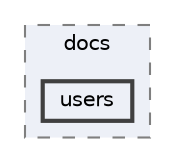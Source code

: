 digraph "external/reflect-cpp/vcpkg/docs/users"
{
 // LATEX_PDF_SIZE
  bgcolor="transparent";
  edge [fontname=Helvetica,fontsize=10,labelfontname=Helvetica,labelfontsize=10];
  node [fontname=Helvetica,fontsize=10,shape=box,height=0.2,width=0.4];
  compound=true
  subgraph clusterdir_c7b4565d6eb24d1fffa102fe75eeae37 {
    graph [ bgcolor="#edf0f7", pencolor="grey50", label="docs", fontname=Helvetica,fontsize=10 style="filled,dashed", URL="dir_c7b4565d6eb24d1fffa102fe75eeae37.html",tooltip=""]
  dir_94201e7f73ac6f2b45c9ce6959f52c70 [label="users", fillcolor="#edf0f7", color="grey25", style="filled,bold", URL="dir_94201e7f73ac6f2b45c9ce6959f52c70.html",tooltip=""];
  }
}
